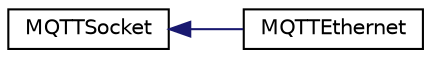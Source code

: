 digraph "Graphical Class Hierarchy"
{
  edge [fontname="Helvetica",fontsize="10",labelfontname="Helvetica",labelfontsize="10"];
  node [fontname="Helvetica",fontsize="10",shape=record];
  rankdir="LR";
  Node0 [label="MQTTSocket",height=0.2,width=0.4,color="black", fillcolor="white", style="filled",URL="$class_m_q_t_t_socket.html"];
  Node0 -> Node1 [dir="back",color="midnightblue",fontsize="10",style="solid",fontname="Helvetica"];
  Node1 [label="MQTTEthernet",height=0.2,width=0.4,color="black", fillcolor="white", style="filled",URL="$class_m_q_t_t_ethernet.html"];
}
